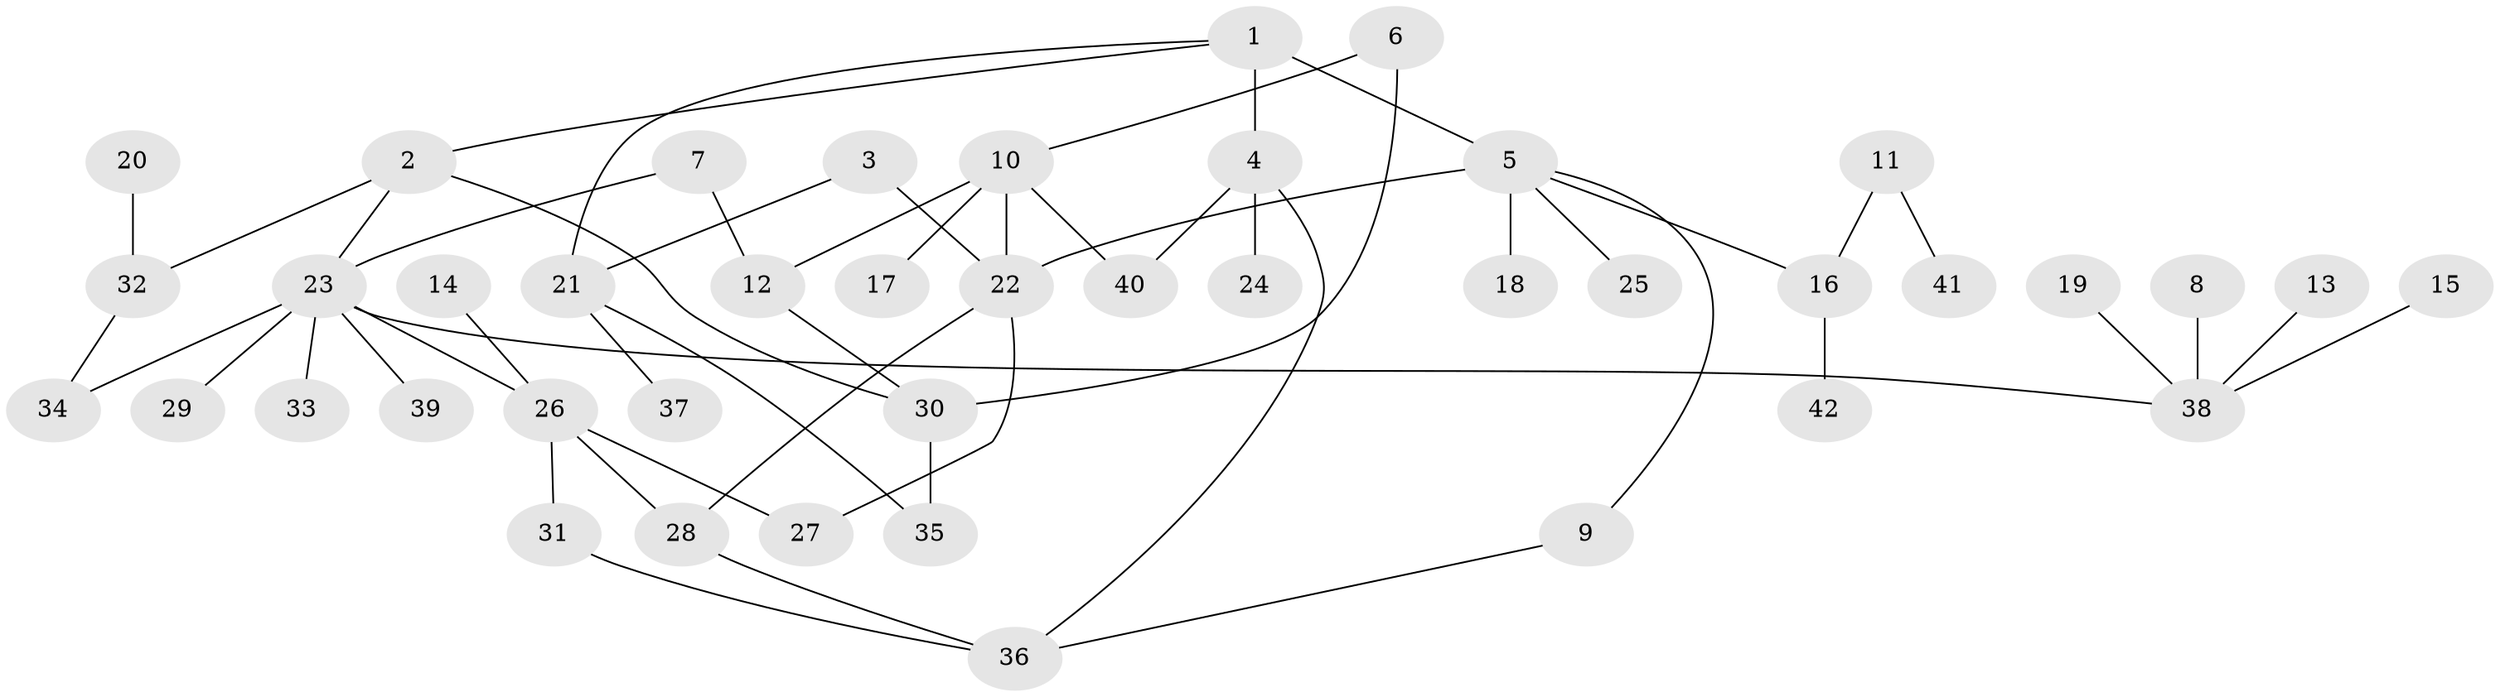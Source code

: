 // original degree distribution, {3: 0.1566265060240964, 4: 0.07228915662650602, 6: 0.07228915662650602, 2: 0.39759036144578314, 1: 0.30120481927710846}
// Generated by graph-tools (version 1.1) at 2025/49/03/09/25 03:49:27]
// undirected, 42 vertices, 53 edges
graph export_dot {
graph [start="1"]
  node [color=gray90,style=filled];
  1;
  2;
  3;
  4;
  5;
  6;
  7;
  8;
  9;
  10;
  11;
  12;
  13;
  14;
  15;
  16;
  17;
  18;
  19;
  20;
  21;
  22;
  23;
  24;
  25;
  26;
  27;
  28;
  29;
  30;
  31;
  32;
  33;
  34;
  35;
  36;
  37;
  38;
  39;
  40;
  41;
  42;
  1 -- 2 [weight=1.0];
  1 -- 4 [weight=1.0];
  1 -- 5 [weight=2.0];
  1 -- 21 [weight=1.0];
  2 -- 23 [weight=1.0];
  2 -- 30 [weight=1.0];
  2 -- 32 [weight=1.0];
  3 -- 21 [weight=1.0];
  3 -- 22 [weight=1.0];
  4 -- 24 [weight=1.0];
  4 -- 36 [weight=1.0];
  4 -- 40 [weight=1.0];
  5 -- 9 [weight=1.0];
  5 -- 16 [weight=1.0];
  5 -- 18 [weight=1.0];
  5 -- 22 [weight=1.0];
  5 -- 25 [weight=1.0];
  6 -- 10 [weight=1.0];
  6 -- 30 [weight=1.0];
  7 -- 12 [weight=1.0];
  7 -- 23 [weight=1.0];
  8 -- 38 [weight=1.0];
  9 -- 36 [weight=1.0];
  10 -- 12 [weight=1.0];
  10 -- 17 [weight=1.0];
  10 -- 22 [weight=1.0];
  10 -- 40 [weight=1.0];
  11 -- 16 [weight=1.0];
  11 -- 41 [weight=1.0];
  12 -- 30 [weight=1.0];
  13 -- 38 [weight=1.0];
  14 -- 26 [weight=1.0];
  15 -- 38 [weight=1.0];
  16 -- 42 [weight=1.0];
  19 -- 38 [weight=1.0];
  20 -- 32 [weight=1.0];
  21 -- 35 [weight=1.0];
  21 -- 37 [weight=1.0];
  22 -- 27 [weight=1.0];
  22 -- 28 [weight=1.0];
  23 -- 26 [weight=1.0];
  23 -- 29 [weight=1.0];
  23 -- 33 [weight=1.0];
  23 -- 34 [weight=1.0];
  23 -- 38 [weight=1.0];
  23 -- 39 [weight=1.0];
  26 -- 27 [weight=1.0];
  26 -- 28 [weight=1.0];
  26 -- 31 [weight=1.0];
  28 -- 36 [weight=1.0];
  30 -- 35 [weight=1.0];
  31 -- 36 [weight=1.0];
  32 -- 34 [weight=1.0];
}
